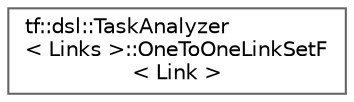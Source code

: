 digraph "类继承关系图"
{
 // LATEX_PDF_SIZE
  bgcolor="transparent";
  edge [fontname=Helvetica,fontsize=10,labelfontname=Helvetica,labelfontsize=10];
  node [fontname=Helvetica,fontsize=10,shape=box,height=0.2,width=0.4];
  rankdir="LR";
  Node0 [id="Node000000",label="tf::dsl::TaskAnalyzer\l\< Links \>::OneToOneLinkSetF\l\< Link \>",height=0.2,width=0.4,color="grey40", fillcolor="white", style="filled",URL="$classtf_1_1dsl_1_1_task_analyzer_1_1_one_to_one_link_set_f.html",tooltip=" "];
}
